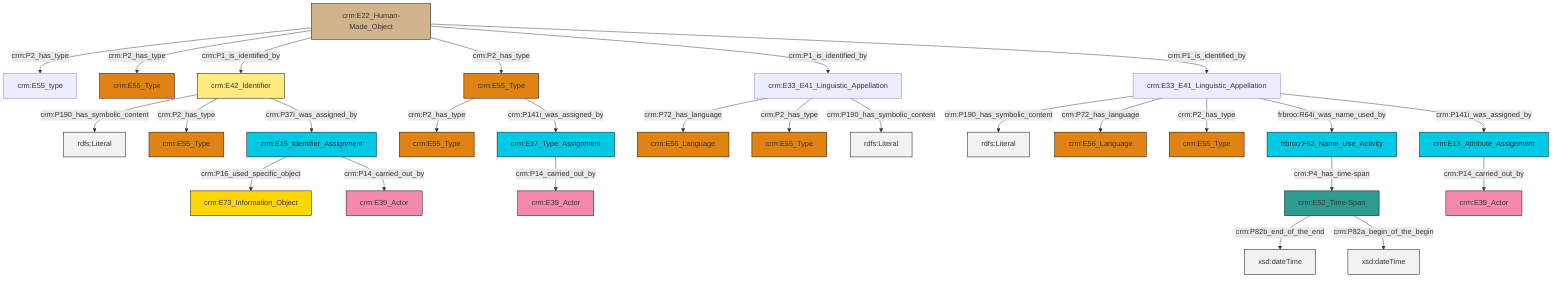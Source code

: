 graph TD
classDef Literal fill:#f2f2f2,stroke:#000000;
classDef CRM_Entity fill:#FFFFFF,stroke:#000000;
classDef Temporal_Entity fill:#00C9E6, stroke:#000000;
classDef Type fill:#E18312, stroke:#000000;
classDef Time-Span fill:#2C9C91, stroke:#000000;
classDef Appellation fill:#FFEB7F, stroke:#000000;
classDef Place fill:#008836, stroke:#000000;
classDef Persistent_Item fill:#B266B2, stroke:#000000;
classDef Conceptual_Object fill:#FFD700, stroke:#000000;
classDef Physical_Thing fill:#D2B48C, stroke:#000000;
classDef Actor fill:#f58aad, stroke:#000000;
classDef PC_Classes fill:#4ce600, stroke:#000000;
classDef Multi fill:#cccccc,stroke:#000000;

2["frbroo:F52_Name_Use_Activity"]:::Temporal_Entity -->|crm:P4_has_time-span| 3["crm:E52_Time-Span"]:::Time-Span
6["crm:E33_E41_Linguistic_Appellation"]:::Default -->|crm:P190_has_symbolic_content| 7[rdfs:Literal]:::Literal
8["crm:E22_Human-Made_Object"]:::Physical_Thing -->|crm:P2_has_type| 0["crm:E55_type"]:::Default
8["crm:E22_Human-Made_Object"]:::Physical_Thing -->|crm:P2_has_type| 9["crm:E55_Type"]:::Type
8["crm:E22_Human-Made_Object"]:::Physical_Thing -->|crm:P1_is_identified_by| 10["crm:E42_Identifier"]:::Appellation
10["crm:E42_Identifier"]:::Appellation -->|crm:P190_has_symbolic_content| 11[rdfs:Literal]:::Literal
3["crm:E52_Time-Span"]:::Time-Span -->|crm:P82b_end_of_the_end| 12[xsd:dateTime]:::Literal
13["crm:E55_Type"]:::Type -->|crm:P2_has_type| 14["crm:E55_Type"]:::Type
10["crm:E42_Identifier"]:::Appellation -->|crm:P2_has_type| 23["crm:E55_Type"]:::Type
6["crm:E33_E41_Linguistic_Appellation"]:::Default -->|crm:P72_has_language| 25["crm:E56_Language"]:::Type
8["crm:E22_Human-Made_Object"]:::Physical_Thing -->|crm:P2_has_type| 13["crm:E55_Type"]:::Type
6["crm:E33_E41_Linguistic_Appellation"]:::Default -->|crm:P2_has_type| 21["crm:E55_Type"]:::Type
26["crm:E15_Identifier_Assignment"]:::Temporal_Entity -->|crm:P16_used_specific_object| 27["crm:E73_Information_Object"]:::Conceptual_Object
26["crm:E15_Identifier_Assignment"]:::Temporal_Entity -->|crm:P14_carried_out_by| 15["crm:E39_Actor"]:::Actor
6["crm:E33_E41_Linguistic_Appellation"]:::Default -->|frbroo:R64i_was_name_used_by| 2["frbroo:F52_Name_Use_Activity"]:::Temporal_Entity
18["crm:E17_Type_Assignment"]:::Temporal_Entity -->|crm:P14_carried_out_by| 33["crm:E39_Actor"]:::Actor
35["crm:E13_Attribute_Assignment"]:::Temporal_Entity -->|crm:P14_carried_out_by| 36["crm:E39_Actor"]:::Actor
8["crm:E22_Human-Made_Object"]:::Physical_Thing -->|crm:P1_is_identified_by| 39["crm:E33_E41_Linguistic_Appellation"]:::Default
39["crm:E33_E41_Linguistic_Appellation"]:::Default -->|crm:P72_has_language| 4["crm:E56_Language"]:::Type
39["crm:E33_E41_Linguistic_Appellation"]:::Default -->|crm:P2_has_type| 28["crm:E55_Type"]:::Type
6["crm:E33_E41_Linguistic_Appellation"]:::Default -->|crm:P141i_was_assigned_by| 35["crm:E13_Attribute_Assignment"]:::Temporal_Entity
13["crm:E55_Type"]:::Type -->|crm:P141i_was_assigned_by| 18["crm:E17_Type_Assignment"]:::Temporal_Entity
8["crm:E22_Human-Made_Object"]:::Physical_Thing -->|crm:P1_is_identified_by| 6["crm:E33_E41_Linguistic_Appellation"]:::Default
10["crm:E42_Identifier"]:::Appellation -->|crm:P37i_was_assigned_by| 26["crm:E15_Identifier_Assignment"]:::Temporal_Entity
3["crm:E52_Time-Span"]:::Time-Span -->|crm:P82a_begin_of_the_begin| 47[xsd:dateTime]:::Literal
39["crm:E33_E41_Linguistic_Appellation"]:::Default -->|crm:P190_has_symbolic_content| 50[rdfs:Literal]:::Literal